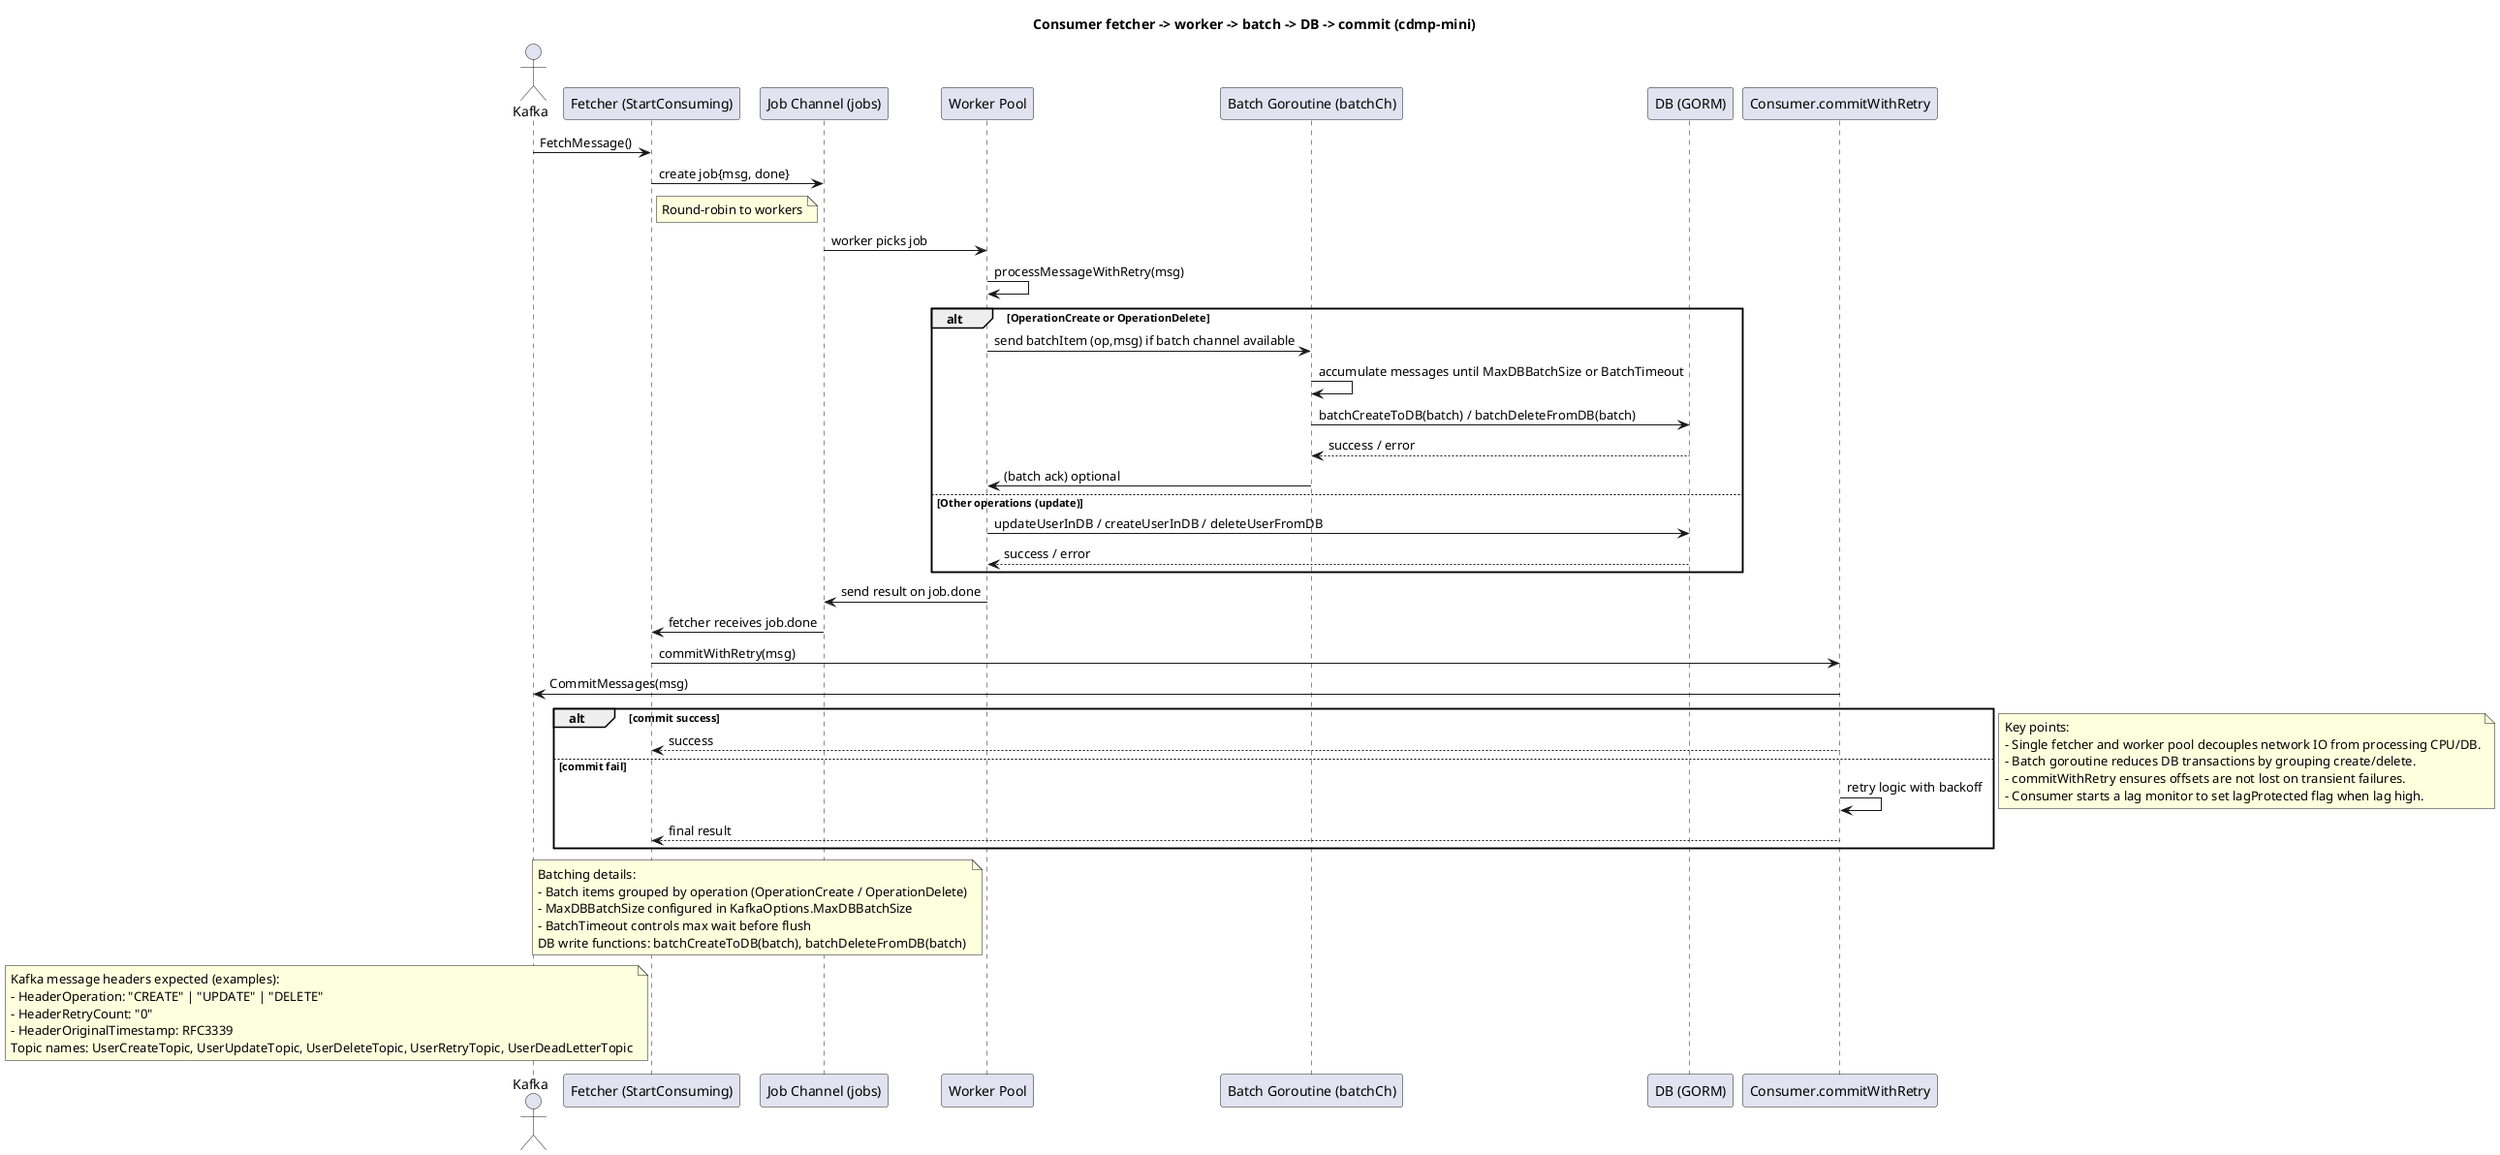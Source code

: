 @startuml
title Consumer fetcher -> worker -> batch -> DB -> commit (cdmp-mini)
actor Kafka
participant "Fetcher (StartConsuming)" as Fetcher
participant "Job Channel (jobs)" as Jobs
participant "Worker Pool" as Worker
participant "Batch Goroutine (batchCh)" as Batch
participant "DB (GORM)" as DB
participant "Consumer.commitWithRetry" as Commit

Kafka -> Fetcher: FetchMessage()
Fetcher -> Jobs: create job{msg, done}
note right of Fetcher: Round-robin to workers
Jobs -> Worker: worker picks job
Worker -> Worker: processMessageWithRetry(msg)
alt OperationCreate or OperationDelete
    Worker -> Batch: send batchItem (op,msg) if batch channel available
    Batch -> Batch: accumulate messages until MaxDBBatchSize or BatchTimeout
    Batch -> DB: batchCreateToDB(batch) / batchDeleteFromDB(batch)
    DB --> Batch: success / error
    Batch -> Worker: (batch ack) optional
else Other operations (update)
    Worker -> DB: updateUserInDB / createUserInDB / deleteUserFromDB
    DB --> Worker: success / error
end
Worker -> Jobs: send result on job.done
Jobs -> Fetcher: fetcher receives job.done
Fetcher -> Commit: commitWithRetry(msg)
Commit -> Kafka: CommitMessages(msg)
alt commit success
    Commit --> Fetcher: success
else commit fail
    Commit -> Commit: retry logic with backoff
    Commit --> Fetcher: final result
end

note right
Key points:
- Single fetcher and worker pool decouples network IO from processing CPU/DB.
- Batch goroutine reduces DB transactions by grouping create/delete.
- commitWithRetry ensures offsets are not lost on transient failures.
- Consumer starts a lag monitor to set lagProtected flag when lag high.
end note

note left of Worker
Batching details:
- Batch items grouped by operation (OperationCreate / OperationDelete)
- MaxDBBatchSize configured in KafkaOptions.MaxDBBatchSize
- BatchTimeout controls max wait before flush
DB write functions: batchCreateToDB(batch), batchDeleteFromDB(batch)
end note

note left of Fetcher
Kafka message headers expected (examples):
- HeaderOperation: "CREATE" | "UPDATE" | "DELETE"
- HeaderRetryCount: "0"
- HeaderOriginalTimestamp: RFC3339
Topic names: UserCreateTopic, UserUpdateTopic, UserDeleteTopic, UserRetryTopic, UserDeadLetterTopic
end note
@enduml
